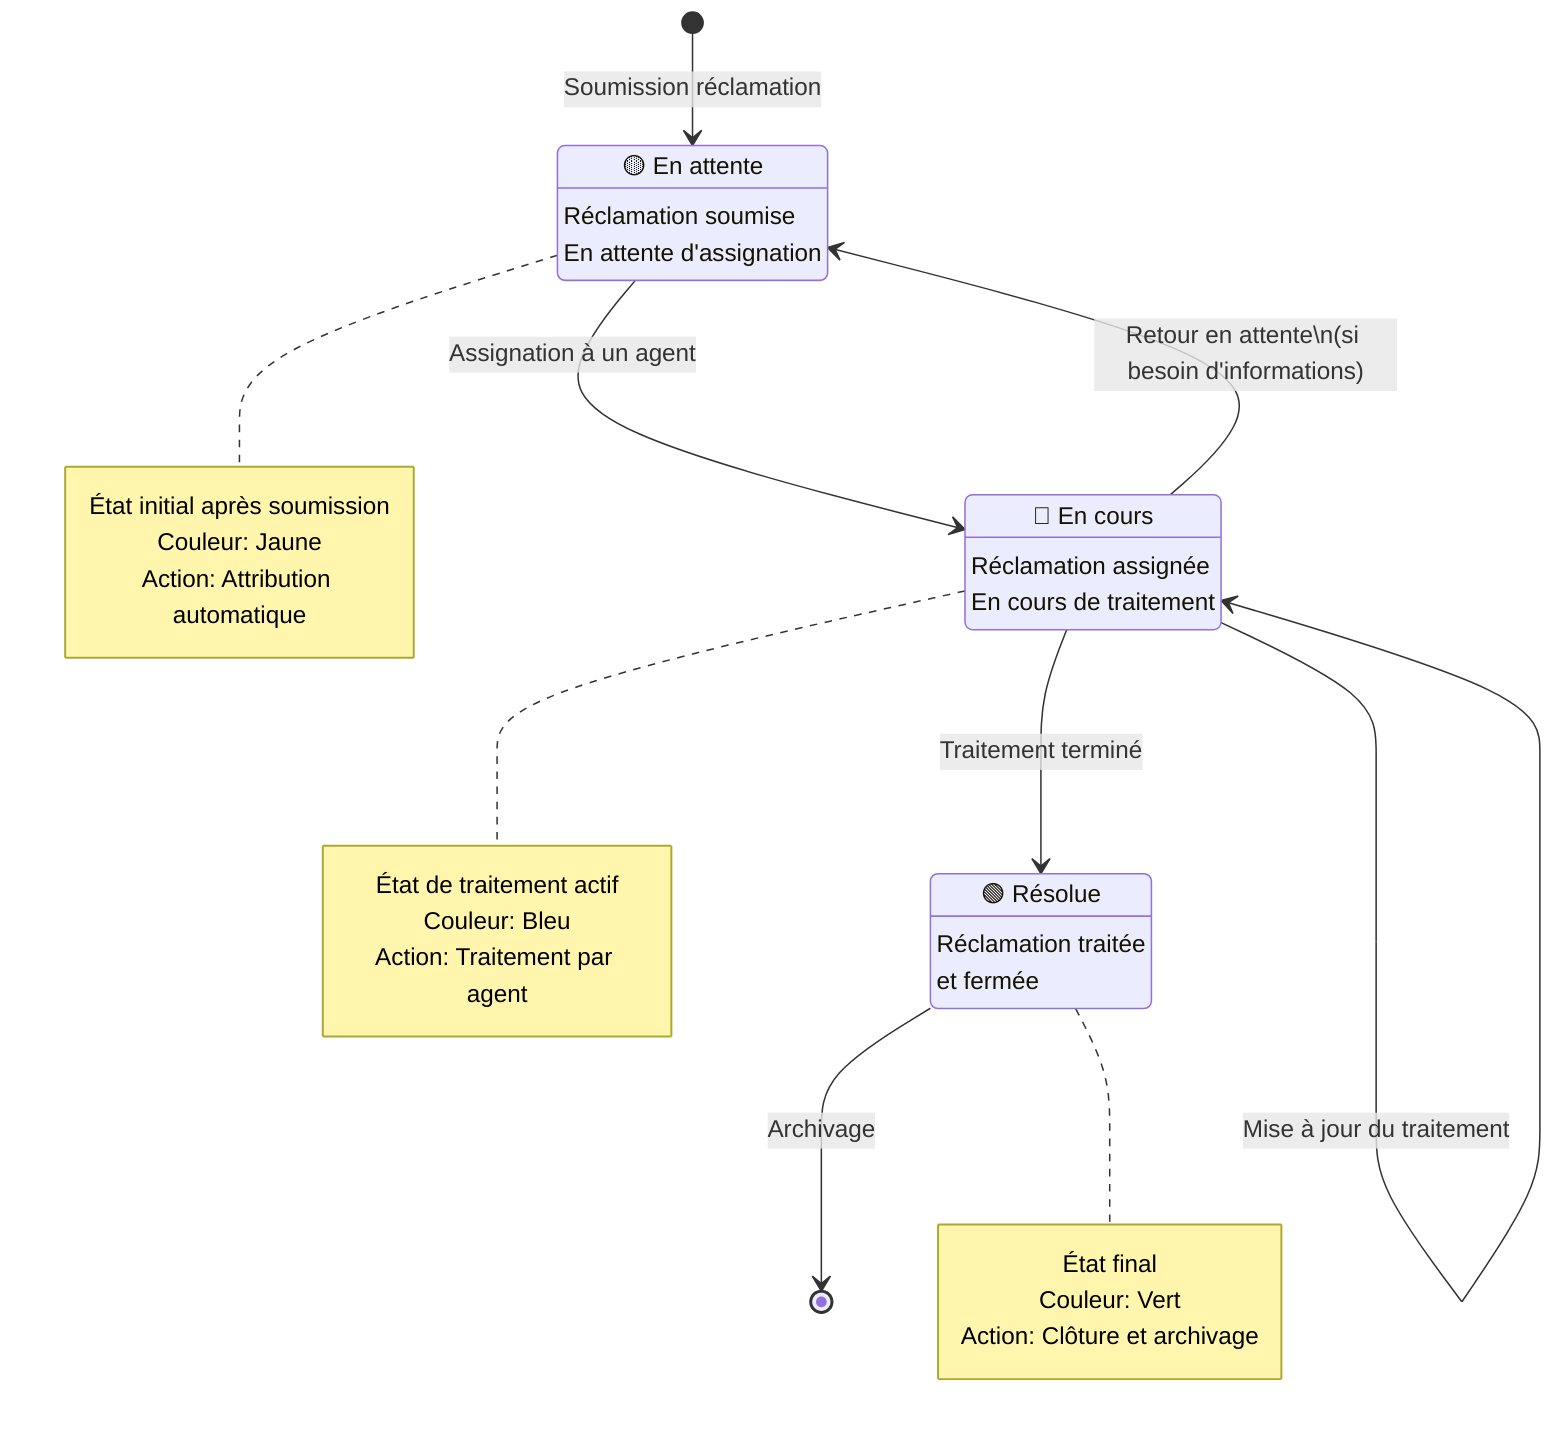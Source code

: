 stateDiagram-v2
    [*] --> EnAttente : Soumission réclamation
    
    EnAttente : 🟡 En attente
    EnAttente : Réclamation soumise
    EnAttente : En attente d'assignation
    
    EnCours : 🔵 En cours
    EnCours : Réclamation assignée
    EnCours : En cours de traitement
    
    Resolue : 🟢 Résolue
    Resolue : Réclamation traitée
    Resolue : et fermée
    
    EnAttente --> EnCours : Assignation à un agent
    EnCours --> EnAttente : Retour en attente\n(si besoin d'informations)
    EnCours --> Resolue : Traitement terminé
    EnCours --> EnCours : Mise à jour du traitement
    Resolue --> [*] : Archivage
    
    note right of EnAttente
        État initial après soumission
        Couleur: Jaune
        Action: Attribution automatique
    end note
    
    note right of EnCours
        État de traitement actif
        Couleur: Bleu
        Action: Traitement par agent
    end note
    
    note right of Resolue
        État final
        Couleur: Vert
        Action: Clôture et archivage
    end note